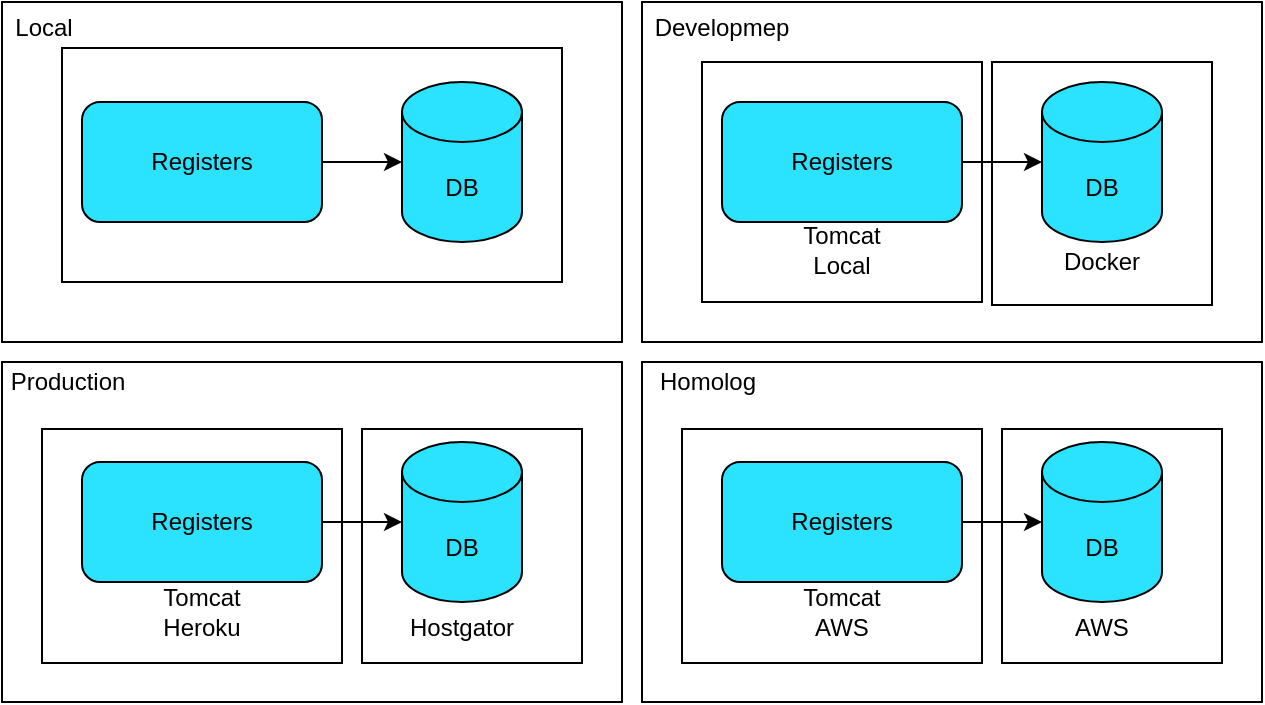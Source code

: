 <mxfile version="13.7.7" type="device"><diagram id="p6ua1UUW2zUIgtIV8VG6" name="Page-1"><mxGraphModel dx="773" dy="433" grid="1" gridSize="10" guides="1" tooltips="1" connect="1" arrows="1" fold="1" page="1" pageScale="1" pageWidth="850" pageHeight="1100" math="0" shadow="0"><root><mxCell id="0"/><mxCell id="1" parent="0"/><mxCell id="QON7rNSwud_oXba5BBUm-41" value="" style="rounded=0;whiteSpace=wrap;html=1;shadow=0;fillColor=none;" vertex="1" parent="1"><mxGeometry x="570" y="273.5" width="110" height="117" as="geometry"/></mxCell><mxCell id="QON7rNSwud_oXba5BBUm-40" value="" style="rounded=0;whiteSpace=wrap;html=1;shadow=0;fillColor=none;" vertex="1" parent="1"><mxGeometry x="410" y="273.5" width="150" height="117" as="geometry"/></mxCell><mxCell id="QON7rNSwud_oXba5BBUm-11" value="" style="rounded=0;whiteSpace=wrap;html=1;shadow=0;fillColor=none;" vertex="1" parent="1"><mxGeometry x="70" y="60" width="310" height="170" as="geometry"/></mxCell><mxCell id="QON7rNSwud_oXba5BBUm-9" style="edgeStyle=orthogonalEdgeStyle;rounded=0;orthogonalLoop=1;jettySize=auto;html=1;entryX=0;entryY=0.5;entryDx=0;entryDy=0;entryPerimeter=0;" edge="1" parent="1" source="QON7rNSwud_oXba5BBUm-2" target="QON7rNSwud_oXba5BBUm-8"><mxGeometry relative="1" as="geometry"/></mxCell><mxCell id="QON7rNSwud_oXba5BBUm-2" value="Registers" style="rounded=1;whiteSpace=wrap;html=1;shadow=0;fillColor=#2BE3FF;" vertex="1" parent="1"><mxGeometry x="110" y="110" width="120" height="60" as="geometry"/></mxCell><mxCell id="QON7rNSwud_oXba5BBUm-8" value="DB" style="shape=cylinder3;whiteSpace=wrap;html=1;boundedLbl=1;backgroundOutline=1;size=15;shadow=0;fillColor=#2BE3FF;" vertex="1" parent="1"><mxGeometry x="270" y="100" width="60" height="80" as="geometry"/></mxCell><mxCell id="QON7rNSwud_oXba5BBUm-10" value="Local" style="text;html=1;strokeColor=none;fillColor=none;align=center;verticalAlign=middle;whiteSpace=wrap;rounded=0;shadow=0;" vertex="1" parent="1"><mxGeometry x="71" y="63" width="40" height="20" as="geometry"/></mxCell><mxCell id="QON7rNSwud_oXba5BBUm-12" value="" style="rounded=0;whiteSpace=wrap;html=1;shadow=0;fillColor=none;" vertex="1" parent="1"><mxGeometry x="70" y="240" width="310" height="170" as="geometry"/></mxCell><mxCell id="QON7rNSwud_oXba5BBUm-13" style="edgeStyle=orthogonalEdgeStyle;rounded=0;orthogonalLoop=1;jettySize=auto;html=1;entryX=0;entryY=0.5;entryDx=0;entryDy=0;entryPerimeter=0;" edge="1" parent="1" source="QON7rNSwud_oXba5BBUm-14" target="QON7rNSwud_oXba5BBUm-15"><mxGeometry relative="1" as="geometry"/></mxCell><mxCell id="QON7rNSwud_oXba5BBUm-14" value="Registers" style="rounded=1;whiteSpace=wrap;html=1;shadow=0;fillColor=#2BE3FF;" vertex="1" parent="1"><mxGeometry x="110" y="290" width="120" height="60" as="geometry"/></mxCell><mxCell id="QON7rNSwud_oXba5BBUm-15" value="DB" style="shape=cylinder3;whiteSpace=wrap;html=1;boundedLbl=1;backgroundOutline=1;size=15;shadow=0;fillColor=#2BE3FF;" vertex="1" parent="1"><mxGeometry x="270" y="280" width="60" height="80" as="geometry"/></mxCell><mxCell id="QON7rNSwud_oXba5BBUm-16" value="Production" style="text;html=1;strokeColor=none;fillColor=none;align=center;verticalAlign=middle;whiteSpace=wrap;rounded=0;shadow=0;" vertex="1" parent="1"><mxGeometry x="83" y="240" width="40" height="20" as="geometry"/></mxCell><mxCell id="QON7rNSwud_oXba5BBUm-17" value="Tomcat Heroku" style="text;html=1;strokeColor=none;fillColor=none;align=center;verticalAlign=middle;whiteSpace=wrap;rounded=0;shadow=0;" vertex="1" parent="1"><mxGeometry x="150" y="355" width="40" height="20" as="geometry"/></mxCell><mxCell id="QON7rNSwud_oXba5BBUm-18" value="Hostgator" style="text;html=1;strokeColor=none;fillColor=none;align=center;verticalAlign=middle;whiteSpace=wrap;rounded=0;shadow=0;" vertex="1" parent="1"><mxGeometry x="280" y="363" width="40" height="20" as="geometry"/></mxCell><mxCell id="QON7rNSwud_oXba5BBUm-20" value="" style="rounded=0;whiteSpace=wrap;html=1;shadow=0;fillColor=none;" vertex="1" parent="1"><mxGeometry x="390" y="60" width="310" height="170" as="geometry"/></mxCell><mxCell id="QON7rNSwud_oXba5BBUm-21" style="edgeStyle=orthogonalEdgeStyle;rounded=0;orthogonalLoop=1;jettySize=auto;html=1;entryX=0;entryY=0.5;entryDx=0;entryDy=0;entryPerimeter=0;" edge="1" parent="1" source="QON7rNSwud_oXba5BBUm-22" target="QON7rNSwud_oXba5BBUm-23"><mxGeometry relative="1" as="geometry"/></mxCell><mxCell id="QON7rNSwud_oXba5BBUm-22" value="Registers" style="rounded=1;whiteSpace=wrap;html=1;shadow=0;fillColor=#2BE3FF;" vertex="1" parent="1"><mxGeometry x="430" y="110" width="120" height="60" as="geometry"/></mxCell><mxCell id="QON7rNSwud_oXba5BBUm-23" value="DB" style="shape=cylinder3;whiteSpace=wrap;html=1;boundedLbl=1;backgroundOutline=1;size=15;shadow=0;fillColor=#2BE3FF;" vertex="1" parent="1"><mxGeometry x="590" y="100" width="60" height="80" as="geometry"/></mxCell><mxCell id="QON7rNSwud_oXba5BBUm-24" value="Developmep" style="text;html=1;strokeColor=none;fillColor=none;align=center;verticalAlign=middle;whiteSpace=wrap;rounded=0;shadow=0;" vertex="1" parent="1"><mxGeometry x="410" y="63" width="40" height="20" as="geometry"/></mxCell><mxCell id="QON7rNSwud_oXba5BBUm-25" value="Docker" style="text;html=1;strokeColor=none;fillColor=none;align=center;verticalAlign=middle;whiteSpace=wrap;rounded=0;shadow=0;" vertex="1" parent="1"><mxGeometry x="600" y="180" width="40" height="20" as="geometry"/></mxCell><mxCell id="QON7rNSwud_oXba5BBUm-26" value="" style="rounded=0;whiteSpace=wrap;html=1;shadow=0;fillColor=none;" vertex="1" parent="1"><mxGeometry x="100" y="83" width="250" height="117" as="geometry"/></mxCell><mxCell id="QON7rNSwud_oXba5BBUm-27" value="" style="rounded=0;whiteSpace=wrap;html=1;shadow=0;fillColor=none;" vertex="1" parent="1"><mxGeometry x="90" y="273.5" width="150" height="117" as="geometry"/></mxCell><mxCell id="QON7rNSwud_oXba5BBUm-28" value="" style="rounded=0;whiteSpace=wrap;html=1;shadow=0;fillColor=none;" vertex="1" parent="1"><mxGeometry x="250" y="273.5" width="110" height="117" as="geometry"/></mxCell><mxCell id="QON7rNSwud_oXba5BBUm-29" value="" style="rounded=0;whiteSpace=wrap;html=1;shadow=0;fillColor=none;" vertex="1" parent="1"><mxGeometry x="565" y="90" width="110" height="121.5" as="geometry"/></mxCell><mxCell id="QON7rNSwud_oXba5BBUm-30" value="" style="rounded=0;whiteSpace=wrap;html=1;shadow=0;fillColor=none;" vertex="1" parent="1"><mxGeometry x="420" y="90" width="140" height="120" as="geometry"/></mxCell><mxCell id="QON7rNSwud_oXba5BBUm-32" value="Tomcat Local" style="text;html=1;strokeColor=none;fillColor=none;align=center;verticalAlign=middle;whiteSpace=wrap;rounded=0;shadow=0;" vertex="1" parent="1"><mxGeometry x="470" y="174" width="40" height="20" as="geometry"/></mxCell><mxCell id="QON7rNSwud_oXba5BBUm-33" value="" style="rounded=0;whiteSpace=wrap;html=1;shadow=0;fillColor=none;" vertex="1" parent="1"><mxGeometry x="390" y="240" width="310" height="170" as="geometry"/></mxCell><mxCell id="QON7rNSwud_oXba5BBUm-34" style="edgeStyle=orthogonalEdgeStyle;rounded=0;orthogonalLoop=1;jettySize=auto;html=1;entryX=0;entryY=0.5;entryDx=0;entryDy=0;entryPerimeter=0;" edge="1" parent="1" source="QON7rNSwud_oXba5BBUm-35" target="QON7rNSwud_oXba5BBUm-36"><mxGeometry relative="1" as="geometry"/></mxCell><mxCell id="QON7rNSwud_oXba5BBUm-35" value="Registers" style="rounded=1;whiteSpace=wrap;html=1;shadow=0;fillColor=#2BE3FF;" vertex="1" parent="1"><mxGeometry x="430" y="290" width="120" height="60" as="geometry"/></mxCell><mxCell id="QON7rNSwud_oXba5BBUm-36" value="DB" style="shape=cylinder3;whiteSpace=wrap;html=1;boundedLbl=1;backgroundOutline=1;size=15;shadow=0;fillColor=#2BE3FF;" vertex="1" parent="1"><mxGeometry x="590" y="280" width="60" height="80" as="geometry"/></mxCell><mxCell id="QON7rNSwud_oXba5BBUm-37" value="Homolog" style="text;html=1;strokeColor=none;fillColor=none;align=center;verticalAlign=middle;whiteSpace=wrap;rounded=0;shadow=0;" vertex="1" parent="1"><mxGeometry x="403" y="240" width="40" height="20" as="geometry"/></mxCell><mxCell id="QON7rNSwud_oXba5BBUm-38" value="Tomcat AWS" style="text;html=1;strokeColor=none;fillColor=none;align=center;verticalAlign=middle;whiteSpace=wrap;rounded=0;shadow=0;" vertex="1" parent="1"><mxGeometry x="470" y="355" width="40" height="20" as="geometry"/></mxCell><mxCell id="QON7rNSwud_oXba5BBUm-39" value="AWS" style="text;html=1;strokeColor=none;fillColor=none;align=center;verticalAlign=middle;whiteSpace=wrap;rounded=0;shadow=0;" vertex="1" parent="1"><mxGeometry x="600" y="363" width="40" height="20" as="geometry"/></mxCell></root></mxGraphModel></diagram></mxfile>